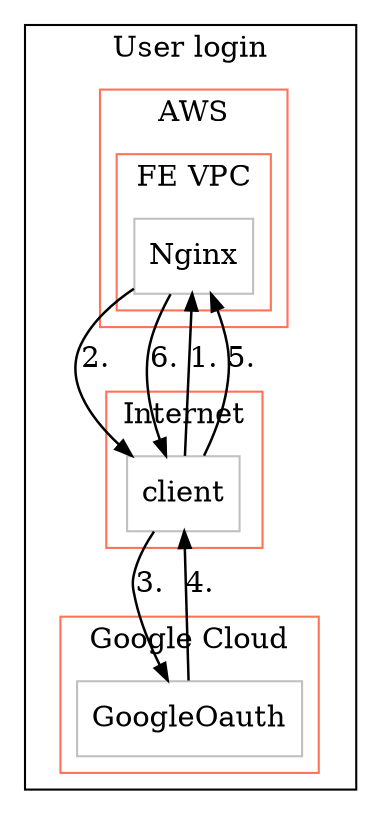 digraph G {
compound=true;
    subgraph cluster1 {
    label="User login";
    color="Black";
        subgraph cluster2 {
        label="AWS";
        color="Coral1";
            subgraph cluster3 {
            label="FE VPC";
            color="Coral1";
                node4 [label="Nginx" shape="box", margin="0.1", color="Grey"];
            }
        }
        subgraph cluster5 {
        label="Internet";
        color="Coral1";
            node6 [label="client" shape="box", margin="0.1", color="Grey"];
        }
        subgraph cluster7 {
        label="Google Cloud";
        color="Coral1";
            node8 [label="GoogleOauth" shape="box", margin="0.1", color="Grey"];
        }
    }
node6->node4 [label="1." fontsize="14",penwidth="1.2",arrowsize="0.8"];
node4->node6 [label="2." fontsize="14",penwidth="1.2",arrowsize="0.8"];
node6->node8 [label="3." fontsize="14",penwidth="1.2",arrowsize="0.8"];
node8->node6 [label="4." fontsize="14",penwidth="1.2",arrowsize="0.8"];
node6->node4 [label="5." fontsize="14",penwidth="1.2",arrowsize="0.8"];
node4->node6 [label="6." fontsize="14",penwidth="1.2",arrowsize="0.8"];
}
